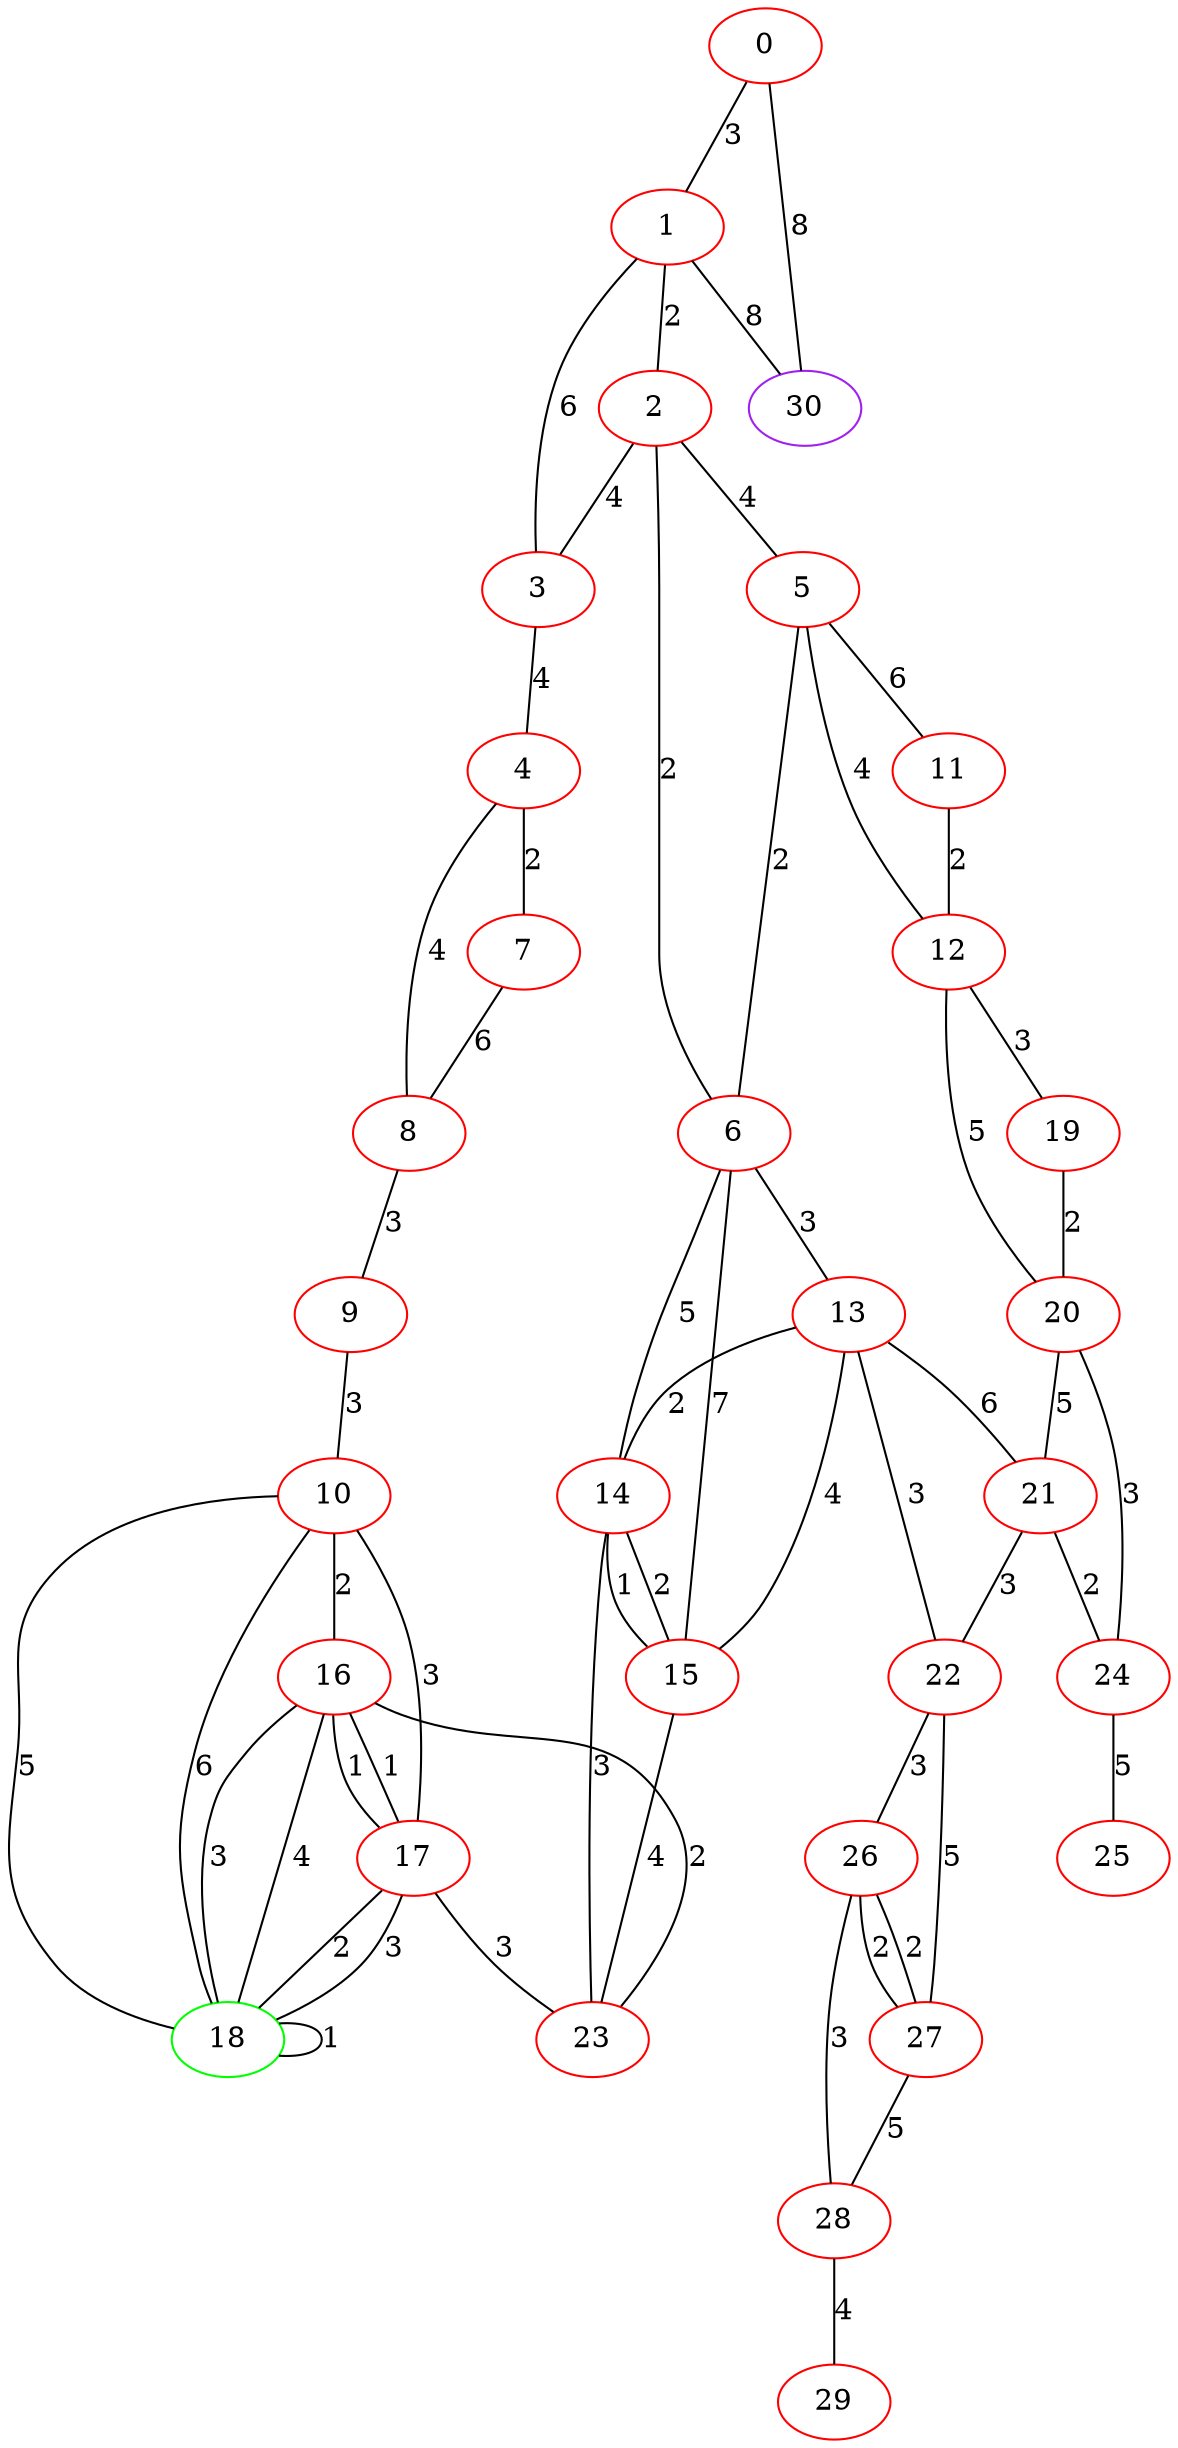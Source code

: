 graph "" {
0 [color=red, weight=1];
1 [color=red, weight=1];
2 [color=red, weight=1];
3 [color=red, weight=1];
4 [color=red, weight=1];
5 [color=red, weight=1];
6 [color=red, weight=1];
7 [color=red, weight=1];
8 [color=red, weight=1];
9 [color=red, weight=1];
10 [color=red, weight=1];
11 [color=red, weight=1];
12 [color=red, weight=1];
13 [color=red, weight=1];
14 [color=red, weight=1];
15 [color=red, weight=1];
16 [color=red, weight=1];
17 [color=red, weight=1];
18 [color=green, weight=2];
19 [color=red, weight=1];
20 [color=red, weight=1];
21 [color=red, weight=1];
22 [color=red, weight=1];
23 [color=red, weight=1];
24 [color=red, weight=1];
25 [color=red, weight=1];
26 [color=red, weight=1];
27 [color=red, weight=1];
28 [color=red, weight=1];
29 [color=red, weight=1];
30 [color=purple, weight=4];
0 -- 1  [key=0, label=3];
0 -- 30  [key=0, label=8];
1 -- 2  [key=0, label=2];
1 -- 3  [key=0, label=6];
1 -- 30  [key=0, label=8];
2 -- 3  [key=0, label=4];
2 -- 5  [key=0, label=4];
2 -- 6  [key=0, label=2];
3 -- 4  [key=0, label=4];
4 -- 8  [key=0, label=4];
4 -- 7  [key=0, label=2];
5 -- 11  [key=0, label=6];
5 -- 12  [key=0, label=4];
5 -- 6  [key=0, label=2];
6 -- 13  [key=0, label=3];
6 -- 14  [key=0, label=5];
6 -- 15  [key=0, label=7];
7 -- 8  [key=0, label=6];
8 -- 9  [key=0, label=3];
9 -- 10  [key=0, label=3];
10 -- 16  [key=0, label=2];
10 -- 17  [key=0, label=3];
10 -- 18  [key=0, label=5];
10 -- 18  [key=1, label=6];
11 -- 12  [key=0, label=2];
12 -- 19  [key=0, label=3];
12 -- 20  [key=0, label=5];
13 -- 14  [key=0, label=2];
13 -- 21  [key=0, label=6];
13 -- 22  [key=0, label=3];
13 -- 15  [key=0, label=4];
14 -- 23  [key=0, label=3];
14 -- 15  [key=0, label=1];
14 -- 15  [key=1, label=2];
15 -- 23  [key=0, label=4];
16 -- 17  [key=0, label=1];
16 -- 17  [key=1, label=1];
16 -- 18  [key=0, label=3];
16 -- 18  [key=1, label=4];
16 -- 23  [key=0, label=2];
17 -- 18  [key=0, label=2];
17 -- 18  [key=1, label=3];
17 -- 23  [key=0, label=3];
18 -- 18  [key=0, label=1];
19 -- 20  [key=0, label=2];
20 -- 24  [key=0, label=3];
20 -- 21  [key=0, label=5];
21 -- 24  [key=0, label=2];
21 -- 22  [key=0, label=3];
22 -- 26  [key=0, label=3];
22 -- 27  [key=0, label=5];
24 -- 25  [key=0, label=5];
26 -- 27  [key=0, label=2];
26 -- 27  [key=1, label=2];
26 -- 28  [key=0, label=3];
27 -- 28  [key=0, label=5];
28 -- 29  [key=0, label=4];
}
